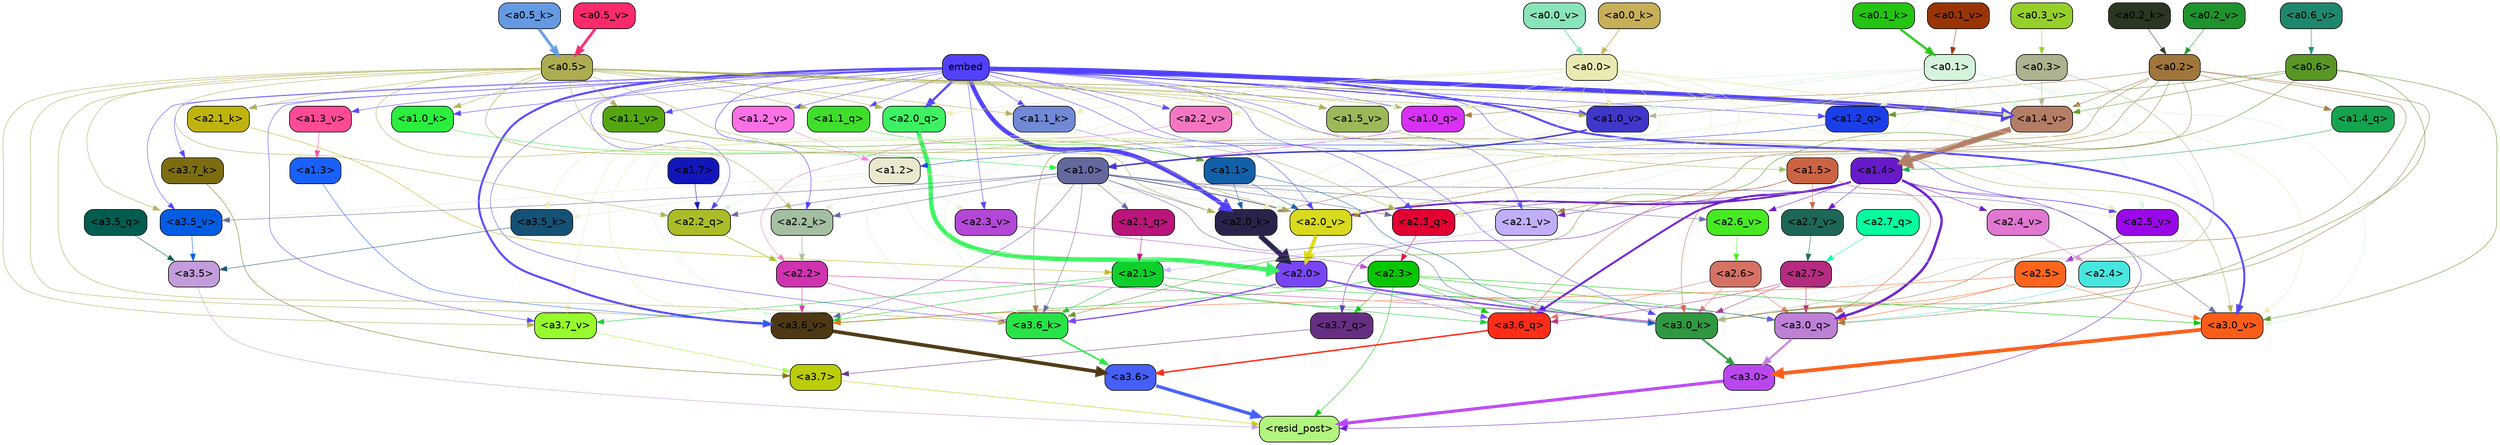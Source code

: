strict digraph "" {
	graph [bgcolor=transparent,
		layout=dot,
		overlap=false,
		splines=true
	];
	"<a3.7>"	[color=black,
		fillcolor="#bbcc08",
		fontname=Helvetica,
		shape=box,
		style="filled, rounded"];
	"<resid_post>"	[color=black,
		fillcolor="#b3f37f",
		fontname=Helvetica,
		shape=box,
		style="filled, rounded"];
	"<a3.7>" -> "<resid_post>"	[color="#bbcc08",
		penwidth=0.6239100098609924];
	"<a3.6>"	[color=black,
		fillcolor="#455ff8",
		fontname=Helvetica,
		shape=box,
		style="filled, rounded"];
	"<a3.6>" -> "<resid_post>"	[color="#455ff8",
		penwidth=4.569062113761902];
	"<a3.5>"	[color=black,
		fillcolor="#c39ddb",
		fontname=Helvetica,
		shape=box,
		style="filled, rounded"];
	"<a3.5>" -> "<resid_post>"	[color="#c39ddb",
		penwidth=0.6];
	"<a3.0>"	[color=black,
		fillcolor="#b947ee",
		fontname=Helvetica,
		shape=box,
		style="filled, rounded"];
	"<a3.0>" -> "<resid_post>"	[color="#b947ee",
		penwidth=4.283544182777405];
	"<a2.3>"	[color=black,
		fillcolor="#07c601",
		fontname=Helvetica,
		shape=box,
		style="filled, rounded"];
	"<a2.3>" -> "<resid_post>"	[color="#07c601",
		penwidth=0.6];
	"<a3.7_q>"	[color=black,
		fillcolor="#662e82",
		fontname=Helvetica,
		shape=box,
		style="filled, rounded"];
	"<a2.3>" -> "<a3.7_q>"	[color="#07c601",
		penwidth=0.6];
	"<a3.6_q>"	[color=black,
		fillcolor="#ff2c18",
		fontname=Helvetica,
		shape=box,
		style="filled, rounded"];
	"<a2.3>" -> "<a3.6_q>"	[color="#07c601",
		penwidth=0.6];
	"<a3.0_q>"	[color=black,
		fillcolor="#bd80d6",
		fontname=Helvetica,
		shape=box,
		style="filled, rounded"];
	"<a2.3>" -> "<a3.0_q>"	[color="#07c601",
		penwidth=0.6];
	"<a3.0_k>"	[color=black,
		fillcolor="#2f9841",
		fontname=Helvetica,
		shape=box,
		style="filled, rounded"];
	"<a2.3>" -> "<a3.0_k>"	[color="#07c601",
		penwidth=0.6];
	"<a3.6_v>"	[color=black,
		fillcolor="#4d3813",
		fontname=Helvetica,
		shape=box,
		style="filled, rounded"];
	"<a2.3>" -> "<a3.6_v>"	[color="#07c601",
		penwidth=0.6];
	"<a3.0_v>"	[color=black,
		fillcolor="#fb5d19",
		fontname=Helvetica,
		shape=box,
		style="filled, rounded"];
	"<a2.3>" -> "<a3.0_v>"	[color="#07c601",
		penwidth=0.6];
	"<a1.4>"	[color=black,
		fillcolor="#671ac9",
		fontname=Helvetica,
		shape=box,
		style="filled, rounded"];
	"<a1.4>" -> "<resid_post>"	[color="#671ac9",
		penwidth=0.6];
	"<a1.4>" -> "<a3.7_q>"	[color="#671ac9",
		penwidth=0.6];
	"<a1.4>" -> "<a3.6_q>"	[color="#671ac9",
		penwidth=2.6908124685287476];
	"<a1.4>" -> "<a3.0_q>"	[color="#671ac9",
		penwidth=3.32076895236969];
	"<a2.3_q>"	[color=black,
		fillcolor="#e20033",
		fontname=Helvetica,
		shape=box,
		style="filled, rounded"];
	"<a1.4>" -> "<a2.3_q>"	[color="#671ac9",
		penwidth=0.6];
	"<a2.7_v>"	[color=black,
		fillcolor="#1c6756",
		fontname=Helvetica,
		shape=box,
		style="filled, rounded"];
	"<a1.4>" -> "<a2.7_v>"	[color="#671ac9",
		penwidth=0.6];
	"<a2.6_v>"	[color=black,
		fillcolor="#47e923",
		fontname=Helvetica,
		shape=box,
		style="filled, rounded"];
	"<a1.4>" -> "<a2.6_v>"	[color="#671ac9",
		penwidth=0.6];
	"<a2.5_v>"	[color=black,
		fillcolor="#9a07e9",
		fontname=Helvetica,
		shape=box,
		style="filled, rounded"];
	"<a1.4>" -> "<a2.5_v>"	[color="#671ac9",
		penwidth=0.6];
	"<a2.4_v>"	[color=black,
		fillcolor="#e177d1",
		fontname=Helvetica,
		shape=box,
		style="filled, rounded"];
	"<a1.4>" -> "<a2.4_v>"	[color="#671ac9",
		penwidth=0.6];
	"<a2.1_v>"	[color=black,
		fillcolor="#c0aff8",
		fontname=Helvetica,
		shape=box,
		style="filled, rounded"];
	"<a1.4>" -> "<a2.1_v>"	[color="#671ac9",
		penwidth=0.6];
	"<a2.0_v>"	[color=black,
		fillcolor="#d9da1d",
		fontname=Helvetica,
		shape=box,
		style="filled, rounded"];
	"<a1.4>" -> "<a2.0_v>"	[color="#671ac9",
		penwidth=2.3065454959869385];
	"<a3.7_q>" -> "<a3.7>"	[color="#662e82",
		penwidth=0.6];
	"<a3.6_q>" -> "<a3.6>"	[color="#ff2c18",
		penwidth=2.03758105635643];
	"<a3.5_q>"	[color=black,
		fillcolor="#015d50",
		fontname=Helvetica,
		shape=box,
		style="filled, rounded"];
	"<a3.5_q>" -> "<a3.5>"	[color="#015d50",
		penwidth=0.6];
	"<a3.0_q>" -> "<a3.0>"	[color="#bd80d6",
		penwidth=2.8638100624084473];
	"<a3.7_k>"	[color=black,
		fillcolor="#7d6d11",
		fontname=Helvetica,
		shape=box,
		style="filled, rounded"];
	"<a3.7_k>" -> "<a3.7>"	[color="#7d6d11",
		penwidth=0.6];
	"<a3.6_k>"	[color=black,
		fillcolor="#28e346",
		fontname=Helvetica,
		shape=box,
		style="filled, rounded"];
	"<a3.6_k>" -> "<a3.6>"	[color="#28e346",
		penwidth=2.174198240041733];
	"<a3.5_k>"	[color=black,
		fillcolor="#145175",
		fontname=Helvetica,
		shape=box,
		style="filled, rounded"];
	"<a3.5_k>" -> "<a3.5>"	[color="#145175",
		penwidth=0.6];
	"<a3.0_k>" -> "<a3.0>"	[color="#2f9841",
		penwidth=2.6274144649505615];
	"<a3.7_v>"	[color=black,
		fillcolor="#97fa2d",
		fontname=Helvetica,
		shape=box,
		style="filled, rounded"];
	"<a3.7_v>" -> "<a3.7>"	[color="#97fa2d",
		penwidth=0.6];
	"<a3.6_v>" -> "<a3.6>"	[color="#4d3813",
		penwidth=5.002329230308533];
	"<a3.5_v>"	[color=black,
		fillcolor="#025de4",
		fontname=Helvetica,
		shape=box,
		style="filled, rounded"];
	"<a3.5_v>" -> "<a3.5>"	[color="#025de4",
		penwidth=0.6];
	"<a3.0_v>" -> "<a3.0>"	[color="#fb5d19",
		penwidth=5.188832879066467];
	"<a2.7>"	[color=black,
		fillcolor="#b42b80",
		fontname=Helvetica,
		shape=box,
		style="filled, rounded"];
	"<a2.7>" -> "<a3.6_q>"	[color="#b42b80",
		penwidth=0.6];
	"<a2.7>" -> "<a3.0_q>"	[color="#b42b80",
		penwidth=0.6];
	"<a2.7>" -> "<a3.0_k>"	[color="#b42b80",
		penwidth=0.6];
	"<a2.6>"	[color=black,
		fillcolor="#d57265",
		fontname=Helvetica,
		shape=box,
		style="filled, rounded"];
	"<a2.6>" -> "<a3.6_q>"	[color="#d57265",
		penwidth=0.6];
	"<a2.6>" -> "<a3.0_q>"	[color="#d57265",
		penwidth=0.6];
	"<a2.6>" -> "<a3.0_k>"	[color="#d57265",
		penwidth=0.6];
	"<a2.1>"	[color=black,
		fillcolor="#0ecf2b",
		fontname=Helvetica,
		shape=box,
		style="filled, rounded"];
	"<a2.1>" -> "<a3.6_q>"	[color="#0ecf2b",
		penwidth=0.6];
	"<a2.1>" -> "<a3.0_q>"	[color="#0ecf2b",
		penwidth=0.6];
	"<a2.1>" -> "<a3.6_k>"	[color="#0ecf2b",
		penwidth=0.6];
	"<a2.1>" -> "<a3.0_k>"	[color="#0ecf2b",
		penwidth=0.6];
	"<a2.1>" -> "<a3.7_v>"	[color="#0ecf2b",
		penwidth=0.6];
	"<a2.1>" -> "<a3.6_v>"	[color="#0ecf2b",
		penwidth=0.6];
	"<a2.0>"	[color=black,
		fillcolor="#7a46f5",
		fontname=Helvetica,
		shape=box,
		style="filled, rounded"];
	"<a2.0>" -> "<a3.6_q>"	[color="#7a46f5",
		penwidth=0.6];
	"<a2.0>" -> "<a3.0_q>"	[color="#7a46f5",
		penwidth=0.6];
	"<a2.0>" -> "<a3.6_k>"	[color="#7a46f5",
		penwidth=1.6254686117172241];
	"<a2.0>" -> "<a3.0_k>"	[color="#7a46f5",
		penwidth=2.182972814887762];
	"<a1.5>"	[color=black,
		fillcolor="#cc6343",
		fontname=Helvetica,
		shape=box,
		style="filled, rounded"];
	"<a1.5>" -> "<a3.6_q>"	[color="#cc6343",
		penwidth=0.6];
	"<a1.5>" -> "<a3.0_q>"	[color="#cc6343",
		penwidth=0.6];
	"<a1.5>" -> "<a3.0_k>"	[color="#cc6343",
		penwidth=0.6];
	"<a1.5>" -> "<a2.7_v>"	[color="#cc6343",
		penwidth=0.6];
	"<a2.5>"	[color=black,
		fillcolor="#fd651d",
		fontname=Helvetica,
		shape=box,
		style="filled, rounded"];
	"<a2.5>" -> "<a3.0_q>"	[color="#fd651d",
		penwidth=0.6];
	"<a2.5>" -> "<a3.0_k>"	[color="#fd651d",
		penwidth=0.6];
	"<a2.5>" -> "<a3.6_v>"	[color="#fd651d",
		penwidth=0.6];
	"<a2.5>" -> "<a3.0_v>"	[color="#fd651d",
		penwidth=0.6];
	"<a2.4>"	[color=black,
		fillcolor="#49e6e0",
		fontname=Helvetica,
		shape=box,
		style="filled, rounded"];
	"<a2.4>" -> "<a3.0_q>"	[color="#49e6e0",
		penwidth=0.6];
	"<a0.2>"	[color=black,
		fillcolor="#a0763c",
		fontname=Helvetica,
		shape=box,
		style="filled, rounded"];
	"<a0.2>" -> "<a3.0_q>"	[color="#a0763c",
		penwidth=0.6];
	"<a0.2>" -> "<a3.6_k>"	[color="#a0763c",
		penwidth=0.6];
	"<a0.2>" -> "<a3.0_k>"	[color="#a0763c",
		penwidth=0.6];
	"<a2.0_k>"	[color=black,
		fillcolor="#29234b",
		fontname=Helvetica,
		shape=box,
		style="filled, rounded"];
	"<a0.2>" -> "<a2.0_k>"	[color="#a0763c",
		penwidth=0.6];
	"<a0.2>" -> "<a2.1_v>"	[color="#a0763c",
		penwidth=0.6];
	"<a0.2>" -> "<a2.0_v>"	[color="#a0763c",
		penwidth=0.6];
	"<a1.4_q>"	[color=black,
		fillcolor="#14a44f",
		fontname=Helvetica,
		shape=box,
		style="filled, rounded"];
	"<a0.2>" -> "<a1.4_q>"	[color="#a0763c",
		penwidth=0.6];
	"<a1.0_q>"	[color=black,
		fillcolor="#d930f5",
		fontname=Helvetica,
		shape=box,
		style="filled, rounded"];
	"<a0.2>" -> "<a1.0_q>"	[color="#a0763c",
		penwidth=0.6];
	"<a1.4_v>"	[color=black,
		fillcolor="#b47e66",
		fontname=Helvetica,
		shape=box,
		style="filled, rounded"];
	"<a0.2>" -> "<a1.4_v>"	[color="#a0763c",
		penwidth=0.6];
	embed	[color=black,
		fillcolor="#5141fc",
		fontname=Helvetica,
		shape=box,
		style="filled, rounded"];
	embed -> "<a3.7_k>"	[color="#5141fc",
		penwidth=0.6];
	embed -> "<a3.6_k>"	[color="#5141fc",
		penwidth=0.6];
	embed -> "<a3.0_k>"	[color="#5141fc",
		penwidth=0.6];
	embed -> "<a3.7_v>"	[color="#5141fc",
		penwidth=0.6];
	embed -> "<a3.6_v>"	[color="#5141fc",
		penwidth=2.809220314025879];
	embed -> "<a3.5_v>"	[color="#5141fc",
		penwidth=0.6];
	embed -> "<a3.0_v>"	[color="#5141fc",
		penwidth=2.754121422767639];
	embed -> "<a2.3_q>"	[color="#5141fc",
		penwidth=0.6];
	"<a2.2_q>"	[color=black,
		fillcolor="#aabd28",
		fontname=Helvetica,
		shape=box,
		style="filled, rounded"];
	embed -> "<a2.2_q>"	[color="#5141fc",
		penwidth=0.6];
	"<a2.0_q>"	[color=black,
		fillcolor="#3df162",
		fontname=Helvetica,
		shape=box,
		style="filled, rounded"];
	embed -> "<a2.0_q>"	[color="#5141fc",
		penwidth=3.102177858352661];
	"<a2.2_k>"	[color=black,
		fillcolor="#a3bea1",
		fontname=Helvetica,
		shape=box,
		style="filled, rounded"];
	embed -> "<a2.2_k>"	[color="#5141fc",
		penwidth=0.6805839538574219];
	"<a2.1_k>"	[color=black,
		fillcolor="#bfb40d",
		fontname=Helvetica,
		shape=box,
		style="filled, rounded"];
	embed -> "<a2.1_k>"	[color="#5141fc",
		penwidth=0.6];
	embed -> "<a2.0_k>"	[color="#5141fc",
		penwidth=5.977519929409027];
	embed -> "<a2.5_v>"	[color="#5141fc",
		penwidth=0.6];
	"<a2.3_v>"	[color=black,
		fillcolor="#b447d7",
		fontname=Helvetica,
		shape=box,
		style="filled, rounded"];
	embed -> "<a2.3_v>"	[color="#5141fc",
		penwidth=0.6];
	"<a2.2_v>"	[color=black,
		fillcolor="#f476c3",
		fontname=Helvetica,
		shape=box,
		style="filled, rounded"];
	embed -> "<a2.2_v>"	[color="#5141fc",
		penwidth=0.6436443328857422];
	embed -> "<a2.1_v>"	[color="#5141fc",
		penwidth=0.6];
	embed -> "<a2.0_v>"	[color="#5141fc",
		penwidth=0.6];
	"<a1.2_q>"	[color=black,
		fillcolor="#1a3fe9",
		fontname=Helvetica,
		shape=box,
		style="filled, rounded"];
	embed -> "<a1.2_q>"	[color="#5141fc",
		penwidth=0.6224298477172852];
	"<a1.1_q>"	[color=black,
		fillcolor="#3ede2a",
		fontname=Helvetica,
		shape=box,
		style="filled, rounded"];
	embed -> "<a1.1_q>"	[color="#5141fc",
		penwidth=0.6];
	embed -> "<a1.0_q>"	[color="#5141fc",
		penwidth=0.6];
	"<a1.1_k>"	[color=black,
		fillcolor="#7289d6",
		fontname=Helvetica,
		shape=box,
		style="filled, rounded"];
	embed -> "<a1.1_k>"	[color="#5141fc",
		penwidth=0.6];
	"<a1.0_k>"	[color=black,
		fillcolor="#2aef3d",
		fontname=Helvetica,
		shape=box,
		style="filled, rounded"];
	embed -> "<a1.0_k>"	[color="#5141fc",
		penwidth=0.6];
	"<a1.5_v>"	[color=black,
		fillcolor="#9cb959",
		fontname=Helvetica,
		shape=box,
		style="filled, rounded"];
	embed -> "<a1.5_v>"	[color="#5141fc",
		penwidth=0.6];
	embed -> "<a1.4_v>"	[color="#5141fc",
		penwidth=6.155339062213898];
	"<a1.3_v>"	[color=black,
		fillcolor="#ff4a96",
		fontname=Helvetica,
		shape=box,
		style="filled, rounded"];
	embed -> "<a1.3_v>"	[color="#5141fc",
		penwidth=0.6];
	"<a1.2_v>"	[color=black,
		fillcolor="#fb70e4",
		fontname=Helvetica,
		shape=box,
		style="filled, rounded"];
	embed -> "<a1.2_v>"	[color="#5141fc",
		penwidth=0.6];
	"<a1.1_v>"	[color=black,
		fillcolor="#54a611",
		fontname=Helvetica,
		shape=box,
		style="filled, rounded"];
	embed -> "<a1.1_v>"	[color="#5141fc",
		penwidth=0.6];
	"<a1.0_v>"	[color=black,
		fillcolor="#3f36ca",
		fontname=Helvetica,
		shape=box,
		style="filled, rounded"];
	embed -> "<a1.0_v>"	[color="#5141fc",
		penwidth=1.3890299797058105];
	"<a2.2>"	[color=black,
		fillcolor="#d033af",
		fontname=Helvetica,
		shape=box,
		style="filled, rounded"];
	"<a2.2>" -> "<a3.6_k>"	[color="#d033af",
		penwidth=0.6];
	"<a2.2>" -> "<a3.0_k>"	[color="#d033af",
		penwidth=0.6065438985824585];
	"<a2.2>" -> "<a3.6_v>"	[color="#d033af",
		penwidth=0.6];
	"<a1.2>"	[color=black,
		fillcolor="#eae9cf",
		fontname=Helvetica,
		shape=box,
		style="filled, rounded"];
	"<a1.2>" -> "<a3.6_k>"	[color="#eae9cf",
		penwidth=0.6];
	"<a1.2>" -> "<a3.5_k>"	[color="#eae9cf",
		penwidth=0.6];
	"<a1.2>" -> "<a3.0_k>"	[color="#eae9cf",
		penwidth=0.6];
	"<a1.2>" -> "<a3.5_v>"	[color="#eae9cf",
		penwidth=0.6];
	"<a1.2>" -> "<a2.2_k>"	[color="#eae9cf",
		penwidth=0.6];
	"<a1.2>" -> "<a2.5_v>"	[color="#eae9cf",
		penwidth=0.6];
	"<a1.2>" -> "<a2.3_v>"	[color="#eae9cf",
		penwidth=0.6];
	"<a1.2>" -> "<a2.0_v>"	[color="#eae9cf",
		penwidth=0.6];
	"<a1.0>"	[color=black,
		fillcolor="#63689d",
		fontname=Helvetica,
		shape=box,
		style="filled, rounded"];
	"<a1.0>" -> "<a3.6_k>"	[color="#63689d",
		penwidth=0.6];
	"<a1.0>" -> "<a3.0_k>"	[color="#63689d",
		penwidth=0.6];
	"<a1.0>" -> "<a3.6_v>"	[color="#63689d",
		penwidth=0.6];
	"<a1.0>" -> "<a3.5_v>"	[color="#63689d",
		penwidth=0.6];
	"<a1.0>" -> "<a3.0_v>"	[color="#63689d",
		penwidth=0.6];
	"<a1.0>" -> "<a2.3_q>"	[color="#63689d",
		penwidth=0.6];
	"<a1.0>" -> "<a2.2_q>"	[color="#63689d",
		penwidth=0.6];
	"<a2.1_q>"	[color=black,
		fillcolor="#bb147a",
		fontname=Helvetica,
		shape=box,
		style="filled, rounded"];
	"<a1.0>" -> "<a2.1_q>"	[color="#63689d",
		penwidth=0.6];
	"<a1.0>" -> "<a2.2_k>"	[color="#63689d",
		penwidth=0.6];
	"<a1.0>" -> "<a2.0_k>"	[color="#63689d",
		penwidth=0.6];
	"<a1.0>" -> "<a2.6_v>"	[color="#63689d",
		penwidth=0.6];
	"<a1.0>" -> "<a2.0_v>"	[color="#63689d",
		penwidth=1.2192587852478027];
	"<a0.6>"	[color=black,
		fillcolor="#599624",
		fontname=Helvetica,
		shape=box,
		style="filled, rounded"];
	"<a0.6>" -> "<a3.6_k>"	[color="#599624",
		penwidth=0.6];
	"<a0.6>" -> "<a3.0_k>"	[color="#599624",
		penwidth=0.6];
	"<a0.6>" -> "<a3.0_v>"	[color="#599624",
		penwidth=0.6];
	"<a0.6>" -> "<a1.2_q>"	[color="#599624",
		penwidth=0.6];
	"<a0.6>" -> "<a1.4_v>"	[color="#599624",
		penwidth=0.6];
	"<a0.5>"	[color=black,
		fillcolor="#adac51",
		fontname=Helvetica,
		shape=box,
		style="filled, rounded"];
	"<a0.5>" -> "<a3.6_k>"	[color="#adac51",
		penwidth=0.6];
	"<a0.5>" -> "<a3.7_v>"	[color="#adac51",
		penwidth=0.6];
	"<a0.5>" -> "<a3.6_v>"	[color="#adac51",
		penwidth=0.6];
	"<a0.5>" -> "<a3.5_v>"	[color="#adac51",
		penwidth=0.6];
	"<a0.5>" -> "<a3.0_v>"	[color="#adac51",
		penwidth=0.6120390892028809];
	"<a0.5>" -> "<a2.3_q>"	[color="#adac51",
		penwidth=0.6];
	"<a0.5>" -> "<a2.2_q>"	[color="#adac51",
		penwidth=0.6];
	"<a0.5>" -> "<a2.0_q>"	[color="#adac51",
		penwidth=0.6];
	"<a0.5>" -> "<a2.2_k>"	[color="#adac51",
		penwidth=0.6];
	"<a0.5>" -> "<a2.1_k>"	[color="#adac51",
		penwidth=0.6];
	"<a0.5>" -> "<a2.0_k>"	[color="#adac51",
		penwidth=0.658348560333252];
	"<a0.5>" -> "<a2.0_v>"	[color="#adac51",
		penwidth=0.6];
	"<a0.5>" -> "<a1.1_q>"	[color="#adac51",
		penwidth=0.6];
	"<a0.5>" -> "<a1.0_q>"	[color="#adac51",
		penwidth=0.6];
	"<a0.5>" -> "<a1.1_k>"	[color="#adac51",
		penwidth=0.6];
	"<a0.5>" -> "<a1.0_k>"	[color="#adac51",
		penwidth=0.6];
	"<a0.5>" -> "<a1.5_v>"	[color="#adac51",
		penwidth=0.6];
	"<a0.5>" -> "<a1.4_v>"	[color="#adac51",
		penwidth=0.9002184867858887];
	"<a0.5>" -> "<a1.1_v>"	[color="#adac51",
		penwidth=0.6];
	"<a0.5>" -> "<a1.0_v>"	[color="#adac51",
		penwidth=0.6];
	"<a0.1>"	[color=black,
		fillcolor="#d4f3da",
		fontname=Helvetica,
		shape=box,
		style="filled, rounded"];
	"<a0.1>" -> "<a3.6_k>"	[color="#d4f3da",
		penwidth=0.6];
	"<a0.1>" -> "<a3.0_k>"	[color="#d4f3da",
		penwidth=0.6];
	"<a0.1>" -> "<a3.6_v>"	[color="#d4f3da",
		penwidth=0.6];
	"<a0.1>" -> "<a3.0_v>"	[color="#d4f3da",
		penwidth=0.6];
	"<a0.1>" -> "<a2.3_q>"	[color="#d4f3da",
		penwidth=0.6];
	"<a0.1>" -> "<a2.2_q>"	[color="#d4f3da",
		penwidth=0.6];
	"<a0.1>" -> "<a2.0_k>"	[color="#d4f3da",
		penwidth=0.6];
	"<a0.1>" -> "<a2.5_v>"	[color="#d4f3da",
		penwidth=0.6];
	"<a0.1>" -> "<a1.2_q>"	[color="#d4f3da",
		penwidth=0.6];
	"<a0.1>" -> "<a1.5_v>"	[color="#d4f3da",
		penwidth=0.6];
	"<a0.1>" -> "<a1.4_v>"	[color="#d4f3da",
		penwidth=0.6];
	"<a0.1>" -> "<a1.0_v>"	[color="#d4f3da",
		penwidth=0.6];
	"<a0.0>"	[color=black,
		fillcolor="#e9eab2",
		fontname=Helvetica,
		shape=box,
		style="filled, rounded"];
	"<a0.0>" -> "<a3.5_k>"	[color="#e9eab2",
		penwidth=0.6];
	"<a0.0>" -> "<a3.7_v>"	[color="#e9eab2",
		penwidth=0.6];
	"<a0.0>" -> "<a3.6_v>"	[color="#e9eab2",
		penwidth=0.6];
	"<a0.0>" -> "<a3.0_v>"	[color="#e9eab2",
		penwidth=0.6];
	"<a0.0>" -> "<a2.3_q>"	[color="#e9eab2",
		penwidth=0.6];
	"<a0.0>" -> "<a2.0_q>"	[color="#e9eab2",
		penwidth=0.6];
	"<a0.0>" -> "<a2.0_k>"	[color="#e9eab2",
		penwidth=0.6];
	"<a0.0>" -> "<a2.5_v>"	[color="#e9eab2",
		penwidth=0.6];
	"<a0.0>" -> "<a2.2_v>"	[color="#e9eab2",
		penwidth=0.6];
	"<a0.0>" -> "<a2.0_v>"	[color="#e9eab2",
		penwidth=0.6];
	"<a0.0>" -> "<a1.0_q>"	[color="#e9eab2",
		penwidth=0.6];
	"<a0.0>" -> "<a1.1_k>"	[color="#e9eab2",
		penwidth=0.6];
	"<a0.0>" -> "<a1.4_v>"	[color="#e9eab2",
		penwidth=0.6];
	"<a0.0>" -> "<a1.0_v>"	[color="#e9eab2",
		penwidth=0.6];
	"<a1.1>"	[color=black,
		fillcolor="#1260a9",
		fontname=Helvetica,
		shape=box,
		style="filled, rounded"];
	"<a1.1>" -> "<a3.0_k>"	[color="#1260a9",
		penwidth=0.6];
	"<a1.1>" -> "<a2.0_k>"	[color="#1260a9",
		penwidth=0.6];
	"<a1.1>" -> "<a2.0_v>"	[color="#1260a9",
		penwidth=0.6];
	"<a0.3>"	[color=black,
		fillcolor="#adb291",
		fontname=Helvetica,
		shape=box,
		style="filled, rounded"];
	"<a0.3>" -> "<a3.0_k>"	[color="#adb291",
		penwidth=0.6];
	"<a0.3>" -> "<a1.4_v>"	[color="#adb291",
		penwidth=0.6];
	"<a0.3>" -> "<a1.0_v>"	[color="#adb291",
		penwidth=0.6];
	"<a1.3>"	[color=black,
		fillcolor="#1961fe",
		fontname=Helvetica,
		shape=box,
		style="filled, rounded"];
	"<a1.3>" -> "<a3.6_v>"	[color="#1961fe",
		penwidth=0.6];
	"<a2.7_q>"	[color=black,
		fillcolor="#04fe9e",
		fontname=Helvetica,
		shape=box,
		style="filled, rounded"];
	"<a2.7_q>" -> "<a2.7>"	[color="#04fe9e",
		penwidth=0.6];
	"<a2.3_q>" -> "<a2.3>"	[color="#e20033",
		penwidth=0.6];
	"<a2.2_q>" -> "<a2.2>"	[color="#aabd28",
		penwidth=0.7585353851318359];
	"<a2.1_q>" -> "<a2.1>"	[color="#bb147a",
		penwidth=0.6];
	"<a2.0_q>" -> "<a2.0>"	[color="#3df162",
		penwidth=6.189085364341736];
	"<a2.2_k>" -> "<a2.2>"	[color="#a3bea1",
		penwidth=0.87534499168396];
	"<a2.1_k>" -> "<a2.1>"	[color="#bfb40d",
		penwidth=0.6];
	"<a2.0_k>" -> "<a2.0>"	[color="#29234b",
		penwidth=7.056803464889526];
	"<a2.7_v>" -> "<a2.7>"	[color="#1c6756",
		penwidth=0.6];
	"<a2.6_v>" -> "<a2.6>"	[color="#47e923",
		penwidth=0.6];
	"<a2.5_v>" -> "<a2.5>"	[color="#9a07e9",
		penwidth=0.6];
	"<a2.4_v>" -> "<a2.4>"	[color="#e177d1",
		penwidth=0.6];
	"<a2.3_v>" -> "<a2.3>"	[color="#b447d7",
		penwidth=0.6];
	"<a2.2_v>" -> "<a2.2>"	[color="#f476c3",
		penwidth=0.6];
	"<a2.1_v>" -> "<a2.1>"	[color="#c0aff8",
		penwidth=0.6];
	"<a2.0_v>" -> "<a2.0>"	[color="#d9da1d",
		penwidth=5.12138295173645];
	"<a1.7>"	[color=black,
		fillcolor="#1216ba",
		fontname=Helvetica,
		shape=box,
		style="filled, rounded"];
	"<a1.7>" -> "<a2.2_q>"	[color="#1216ba",
		penwidth=0.6];
	"<a1.4_q>" -> "<a1.4>"	[color="#14a44f",
		penwidth=0.6];
	"<a1.2_q>" -> "<a1.2>"	[color="#1a3fe9",
		penwidth=0.6036911010742188];
	"<a1.1_q>" -> "<a1.1>"	[color="#3ede2a",
		penwidth=0.6];
	"<a1.0_q>" -> "<a1.0>"	[color="#d930f5",
		penwidth=0.6];
	"<a1.1_k>" -> "<a1.1>"	[color="#7289d6",
		penwidth=0.6];
	"<a1.0_k>" -> "<a1.0>"	[color="#2aef3d",
		penwidth=0.6];
	"<a1.5_v>" -> "<a1.5>"	[color="#9cb959",
		penwidth=0.6];
	"<a1.4_v>" -> "<a1.4>"	[color="#b47e66",
		penwidth=7.850657939910889];
	"<a1.3_v>" -> "<a1.3>"	[color="#ff4a96",
		penwidth=0.6];
	"<a1.2_v>" -> "<a1.2>"	[color="#fb70e4",
		penwidth=0.6];
	"<a1.1_v>" -> "<a1.1>"	[color="#54a611",
		penwidth=0.6];
	"<a1.0_v>" -> "<a1.0>"	[color="#3f36ca",
		penwidth=2.021620035171509];
	"<a0.5_k>"	[color=black,
		fillcolor="#659ae3",
		fontname=Helvetica,
		shape=box,
		style="filled, rounded"];
	"<a0.5_k>" -> "<a0.5>"	[color="#659ae3",
		penwidth=3.968934178352356];
	"<a0.2_k>"	[color=black,
		fillcolor="#2a3522",
		fontname=Helvetica,
		shape=box,
		style="filled, rounded"];
	"<a0.2_k>" -> "<a0.2>"	[color="#2a3522",
		penwidth=0.6];
	"<a0.1_k>"	[color=black,
		fillcolor="#23c412",
		fontname=Helvetica,
		shape=box,
		style="filled, rounded"];
	"<a0.1_k>" -> "<a0.1>"	[color="#23c412",
		penwidth=3.0963125228881836];
	"<a0.0_k>"	[color=black,
		fillcolor="#c7af5a",
		fontname=Helvetica,
		shape=box,
		style="filled, rounded"];
	"<a0.0_k>" -> "<a0.0>"	[color="#c7af5a",
		penwidth=1.0073614120483398];
	"<a0.6_v>"	[color=black,
		fillcolor="#1f876c",
		fontname=Helvetica,
		shape=box,
		style="filled, rounded"];
	"<a0.6_v>" -> "<a0.6>"	[color="#1f876c",
		penwidth=0.6];
	"<a0.5_v>"	[color=black,
		fillcolor="#fc2a6b",
		fontname=Helvetica,
		shape=box,
		style="filled, rounded"];
	"<a0.5_v>" -> "<a0.5>"	[color="#fc2a6b",
		penwidth=3.7172799110412598];
	"<a0.3_v>"	[color=black,
		fillcolor="#96cf2a",
		fontname=Helvetica,
		shape=box,
		style="filled, rounded"];
	"<a0.3_v>" -> "<a0.3>"	[color="#96cf2a",
		penwidth=0.6];
	"<a0.2_v>"	[color=black,
		fillcolor="#1e922d",
		fontname=Helvetica,
		shape=box,
		style="filled, rounded"];
	"<a0.2_v>" -> "<a0.2>"	[color="#1e922d",
		penwidth=0.6];
	"<a0.1_v>"	[color=black,
		fillcolor="#993405",
		fontname=Helvetica,
		shape=box,
		style="filled, rounded"];
	"<a0.1_v>" -> "<a0.1>"	[color="#993405",
		penwidth=0.602088451385498];
	"<a0.0_v>"	[color=black,
		fillcolor="#89e4ba",
		fontname=Helvetica,
		shape=box,
		style="filled, rounded"];
	"<a0.0_v>" -> "<a0.0>"	[color="#89e4ba",
		penwidth=1.3448786735534668];
}
